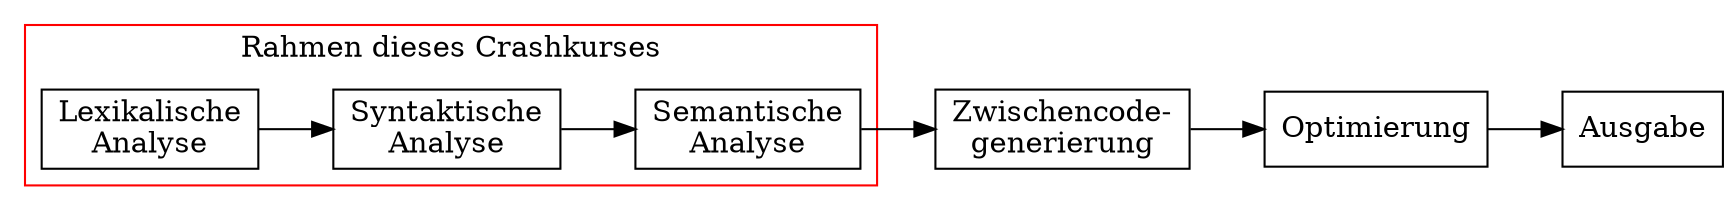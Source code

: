 digraph G {
rankdir=LR;
node [shape=rectangle];
a3 [label="Semantische\nAnalyse"]
subgraph cluster0 {
  color=red;
  label="Rahmen dieses Crashkurses";
  "Lexikalische\nAnalyse"  -> "Syntaktische\nAnalyse" -> a3
}
 a3 -> "Zwischencode-\ngenerierung" -> "Optimierung" -> "Ausgabe"
}
